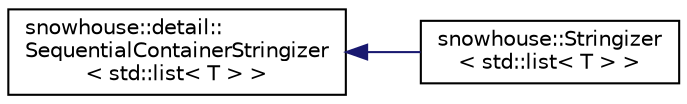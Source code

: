 digraph "Graphical Class Hierarchy"
{
 // INTERACTIVE_SVG=YES
  edge [fontname="Helvetica",fontsize="10",labelfontname="Helvetica",labelfontsize="10"];
  node [fontname="Helvetica",fontsize="10",shape=record];
  rankdir="LR";
  Node0 [label="snowhouse::detail::\lSequentialContainerStringizer\l\< std::list\< T \> \>",height=0.2,width=0.4,color="black", fillcolor="white", style="filled",URL="$structsnowhouse_1_1detail_1_1SequentialContainerStringizer.html"];
  Node0 -> Node1 [dir="back",color="midnightblue",fontsize="10",style="solid",fontname="Helvetica"];
  Node1 [label="snowhouse::Stringizer\l\< std::list\< T \> \>",height=0.2,width=0.4,color="black", fillcolor="white", style="filled",URL="$structsnowhouse_1_1Stringizer_3_01std_1_1list_3_01T_01_4_01_4.html"];
}
